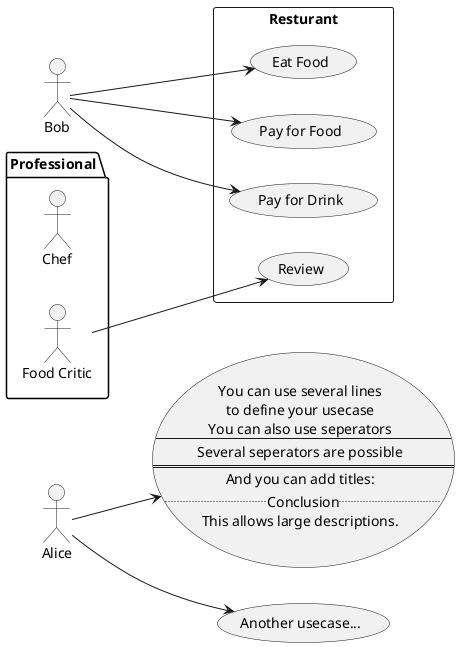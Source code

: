 @startuml
left to right direction
usecase UC3 as "You can use several lines
to define your usecase
You can also use seperators
--
Several seperators are possible
==
And you can add titles:
..Conclusion..
This allows large descriptions."

usecase UC1 as "Another usecase..."

:Alice: --> UC3
:Alice: --> UC1


actor Bob as b
package Professional {
    actor Chef as chef
    actor "Food Critic" as critic
}


rectangle Resturant {
    usecase "Eat Food" as ef
    usecase "Pay for Food" as pff
    usecase "Pay for Drink" as pfd
    usecase "Review" as rev
}

b --> ef
b --> pff
b --> pfd
critic --> rev




@enduml
